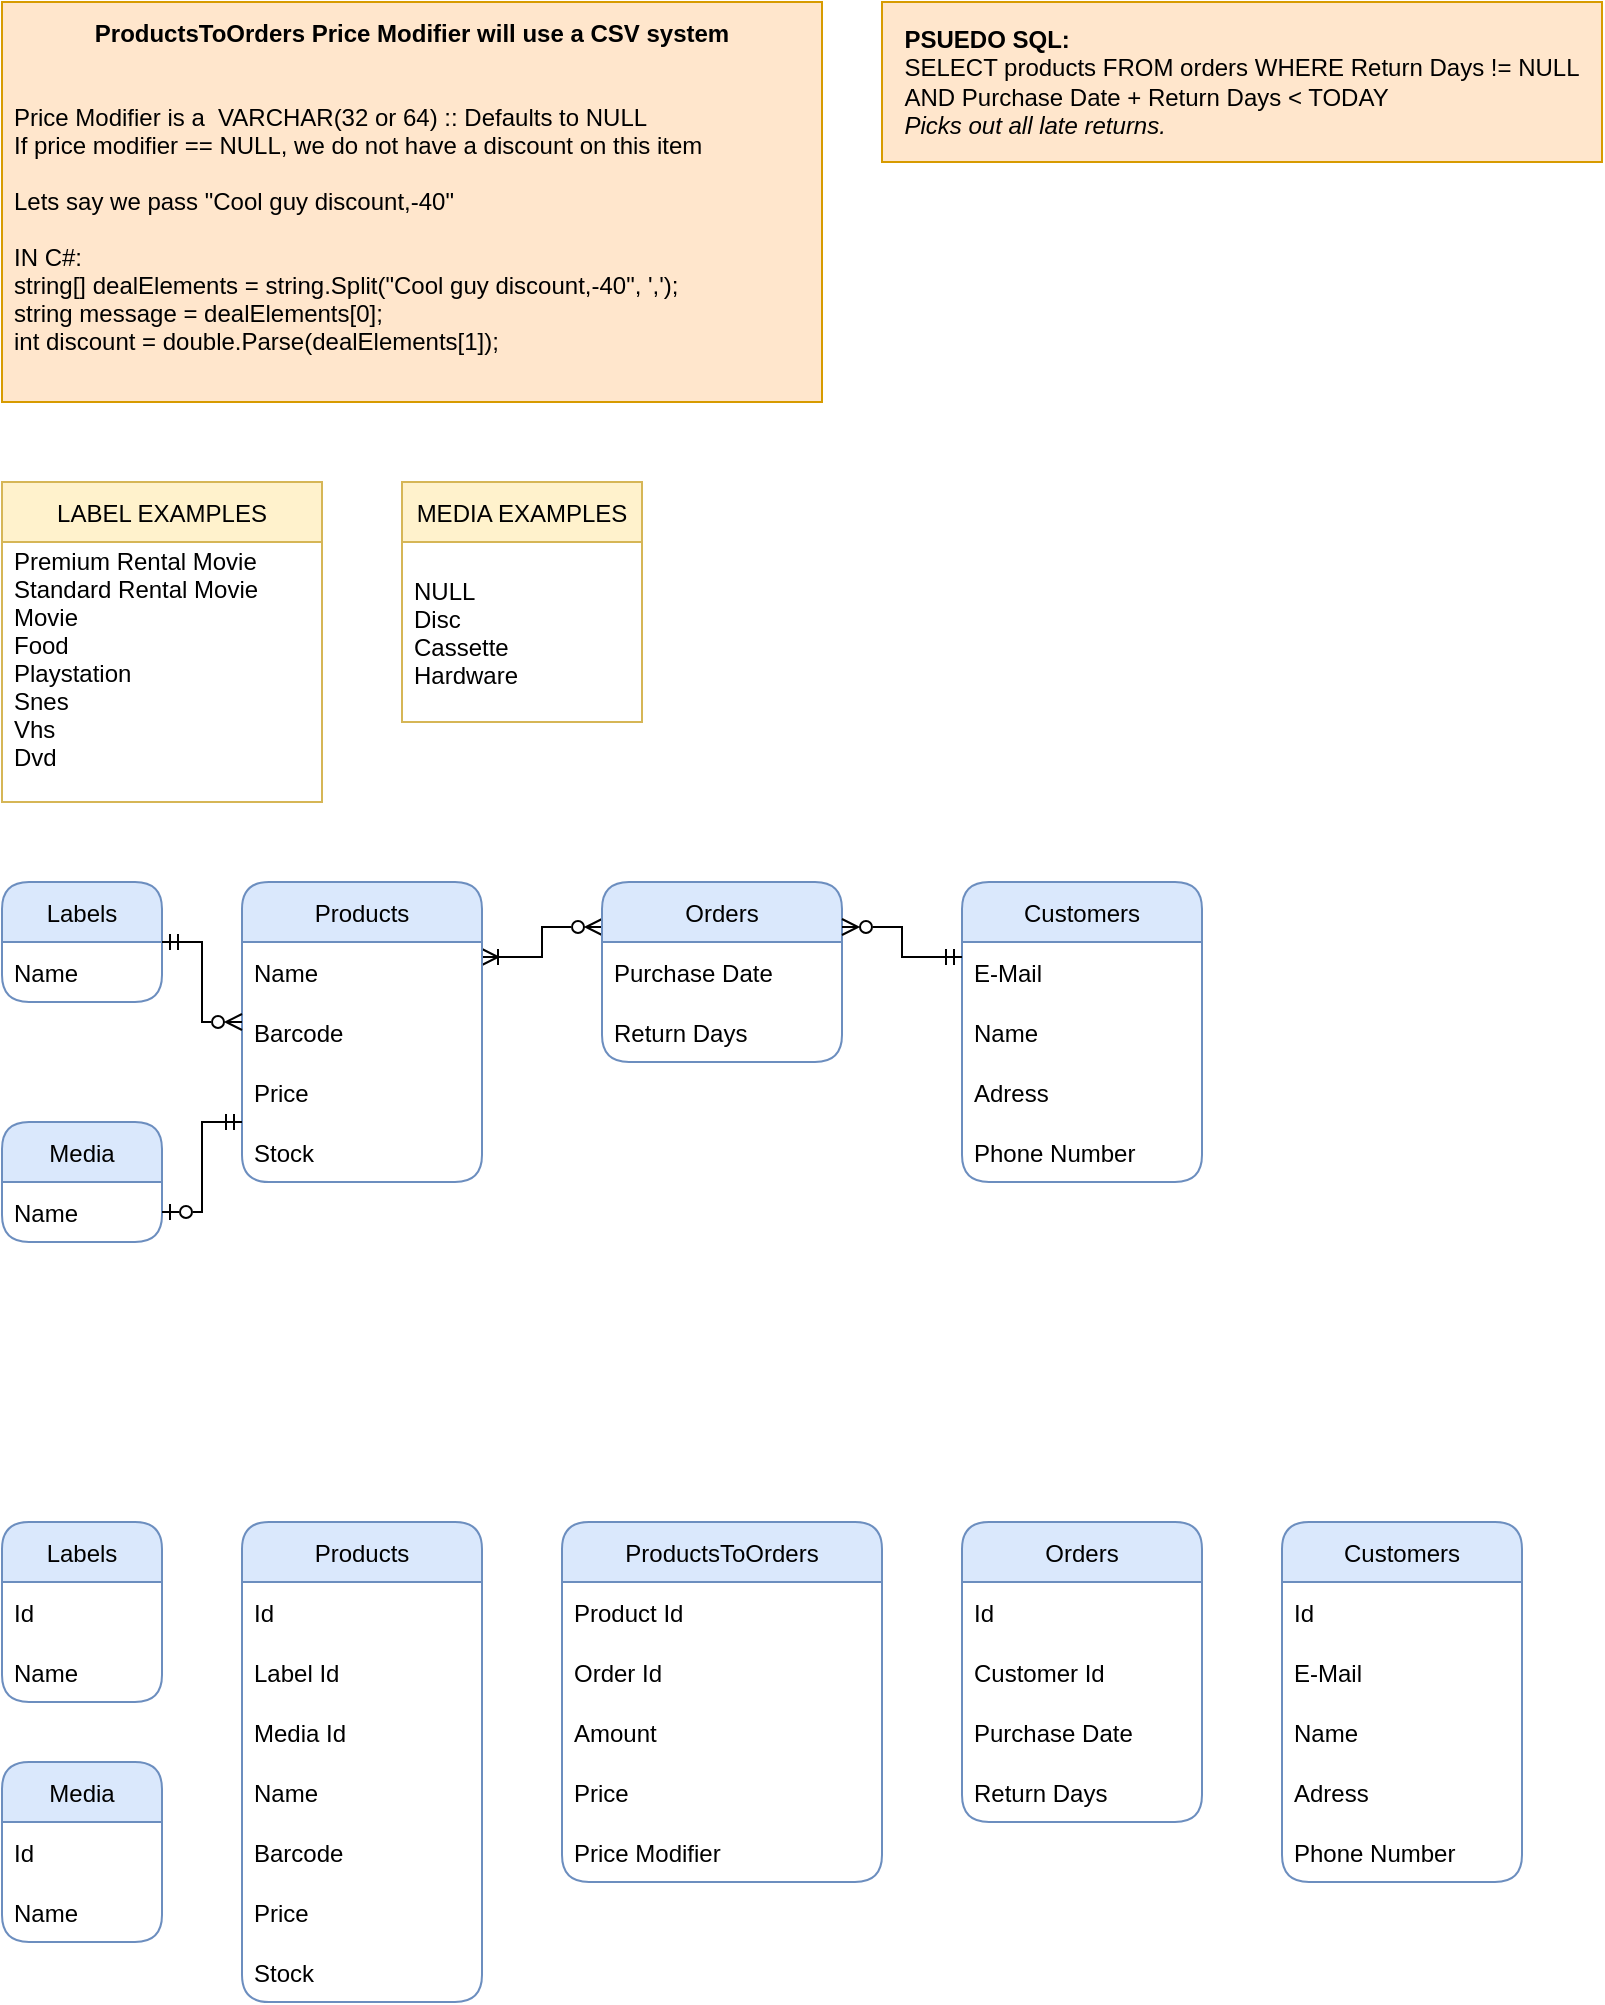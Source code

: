 <mxfile version="20.4.2" type="device"><diagram id="R2lEEEUBdFMjLlhIrx00" name="Page-1"><mxGraphModel dx="1053" dy="1657" grid="1" gridSize="10" guides="1" tooltips="1" connect="1" arrows="1" fold="1" page="1" pageScale="1" pageWidth="850" pageHeight="1100" math="0" shadow="0" extFonts="Permanent Marker^https://fonts.googleapis.com/css?family=Permanent+Marker"><root><mxCell id="0"/><mxCell id="1" parent="0"/><mxCell id="zIyImTLsRmaxrraEfd8e-46" style="edgeStyle=orthogonalEdgeStyle;rounded=0;orthogonalLoop=1;jettySize=auto;html=1;entryX=0;entryY=0.25;entryDx=0;entryDy=0;endArrow=ERzeroToMany;endFill=0;startArrow=ERoneToMany;startFill=0;exitX=1;exitY=0.25;exitDx=0;exitDy=0;" edge="1" parent="1" source="eTsJq0jr0hsVKvjCArwG-15" target="zIyImTLsRmaxrraEfd8e-34"><mxGeometry relative="1" as="geometry"><mxPoint x="440" y="-595.0" as="targetPoint"/></mxGeometry></mxCell><mxCell id="eTsJq0jr0hsVKvjCArwG-15" value="Products" style="swimlane;fontStyle=0;childLayout=stackLayout;horizontal=1;startSize=30;horizontalStack=0;resizeParent=1;resizeParentMax=0;resizeLast=0;collapsible=1;marginBottom=0;rounded=1;fillColor=#dae8fc;strokeColor=#6c8ebf;" parent="1" vertex="1"><mxGeometry x="280" y="-640" width="120" height="150" as="geometry"/></mxCell><mxCell id="zIyImTLsRmaxrraEfd8e-24" value="Name" style="text;strokeColor=none;fillColor=none;align=left;verticalAlign=middle;spacingLeft=4;spacingRight=4;overflow=hidden;points=[[0,0.5],[1,0.5]];portConstraint=eastwest;rotatable=0;rounded=0;" vertex="1" parent="eTsJq0jr0hsVKvjCArwG-15"><mxGeometry y="30" width="120" height="30" as="geometry"/></mxCell><mxCell id="zIyImTLsRmaxrraEfd8e-55" value="Barcode" style="text;strokeColor=none;fillColor=none;align=left;verticalAlign=middle;spacingLeft=4;spacingRight=4;overflow=hidden;points=[[0,0.5],[1,0.5]];portConstraint=eastwest;rotatable=0;rounded=0;" vertex="1" parent="eTsJq0jr0hsVKvjCArwG-15"><mxGeometry y="60" width="120" height="30" as="geometry"/></mxCell><mxCell id="zIyImTLsRmaxrraEfd8e-25" value="Price" style="text;strokeColor=none;fillColor=none;align=left;verticalAlign=middle;spacingLeft=4;spacingRight=4;overflow=hidden;points=[[0,0.5],[1,0.5]];portConstraint=eastwest;rotatable=0;rounded=0;" vertex="1" parent="eTsJq0jr0hsVKvjCArwG-15"><mxGeometry y="90" width="120" height="30" as="geometry"/></mxCell><mxCell id="zIyImTLsRmaxrraEfd8e-52" value="Stock" style="text;strokeColor=none;fillColor=none;align=left;verticalAlign=middle;spacingLeft=4;spacingRight=4;overflow=hidden;points=[[0,0.5],[1,0.5]];portConstraint=eastwest;rotatable=0;rounded=0;" vertex="1" parent="eTsJq0jr0hsVKvjCArwG-15"><mxGeometry y="120" width="120" height="30" as="geometry"/></mxCell><mxCell id="zIyImTLsRmaxrraEfd8e-1" value="LABEL EXAMPLES" style="swimlane;fontStyle=0;childLayout=stackLayout;horizontal=1;startSize=30;horizontalStack=0;resizeParent=1;resizeParentMax=0;resizeLast=0;collapsible=1;marginBottom=0;rounded=0;fillColor=#fff2cc;strokeColor=#d6b656;" vertex="1" parent="1"><mxGeometry x="160" y="-840" width="160" height="160" as="geometry"/></mxCell><mxCell id="zIyImTLsRmaxrraEfd8e-3" value="Premium Rental Movie&#xA;Standard Rental Movie&#xA;Movie&#xA;Food&#xA;Playstation&#xA;Snes&#xA;Vhs&#xA;Dvd&#xA;" style="text;strokeColor=none;fillColor=none;align=left;verticalAlign=middle;spacingLeft=4;spacingRight=4;overflow=hidden;points=[[0,0.5],[1,0.5]];portConstraint=eastwest;rotatable=0;rounded=1;" vertex="1" parent="zIyImTLsRmaxrraEfd8e-1"><mxGeometry y="30" width="160" height="130" as="geometry"/></mxCell><mxCell id="zIyImTLsRmaxrraEfd8e-4" value="Labels" style="swimlane;fontStyle=0;childLayout=stackLayout;horizontal=1;startSize=30;horizontalStack=0;resizeParent=1;resizeParentMax=0;resizeLast=0;collapsible=1;marginBottom=0;rounded=1;fillColor=#dae8fc;strokeColor=#6c8ebf;" vertex="1" parent="1"><mxGeometry x="160" y="-640" width="80" height="60" as="geometry"/></mxCell><mxCell id="zIyImTLsRmaxrraEfd8e-37" value="Name" style="text;strokeColor=none;fillColor=none;align=left;verticalAlign=middle;spacingLeft=4;spacingRight=4;overflow=hidden;points=[[0,0.5],[1,0.5]];portConstraint=eastwest;rotatable=0;rounded=0;" vertex="1" parent="zIyImTLsRmaxrraEfd8e-4"><mxGeometry y="30" width="80" height="30" as="geometry"/></mxCell><mxCell id="zIyImTLsRmaxrraEfd8e-34" value="Orders" style="swimlane;fontStyle=0;childLayout=stackLayout;horizontal=1;startSize=30;horizontalStack=0;resizeParent=1;resizeParentMax=0;resizeLast=0;collapsible=1;marginBottom=0;rounded=1;fillColor=#dae8fc;strokeColor=#6c8ebf;" vertex="1" parent="1"><mxGeometry x="460" y="-640" width="120" height="90" as="geometry"/></mxCell><mxCell id="zIyImTLsRmaxrraEfd8e-28" value="Purchase Date" style="text;strokeColor=none;fillColor=none;align=left;verticalAlign=middle;spacingLeft=4;spacingRight=4;overflow=hidden;points=[[0,0.5],[1,0.5]];portConstraint=eastwest;rotatable=0;rounded=0;" vertex="1" parent="zIyImTLsRmaxrraEfd8e-34"><mxGeometry y="30" width="120" height="30" as="geometry"/></mxCell><mxCell id="zIyImTLsRmaxrraEfd8e-29" value="Return Days" style="text;strokeColor=none;fillColor=none;align=left;verticalAlign=middle;spacingLeft=4;spacingRight=4;overflow=hidden;points=[[0,0.5],[1,0.5]];portConstraint=eastwest;rotatable=0;rounded=0;" vertex="1" parent="zIyImTLsRmaxrraEfd8e-34"><mxGeometry y="60" width="120" height="30" as="geometry"/></mxCell><mxCell id="zIyImTLsRmaxrraEfd8e-39" value="Customers" style="swimlane;fontStyle=0;childLayout=stackLayout;horizontal=1;startSize=30;horizontalStack=0;resizeParent=1;resizeParentMax=0;resizeLast=0;collapsible=1;marginBottom=0;rounded=1;fillColor=#dae8fc;strokeColor=#6c8ebf;" vertex="1" parent="1"><mxGeometry x="640" y="-640" width="120" height="150" as="geometry"/></mxCell><mxCell id="zIyImTLsRmaxrraEfd8e-58" value="E-Mail" style="text;strokeColor=none;fillColor=none;align=left;verticalAlign=middle;spacingLeft=4;spacingRight=4;overflow=hidden;points=[[0,0.5],[1,0.5]];portConstraint=eastwest;rotatable=0;rounded=0;" vertex="1" parent="zIyImTLsRmaxrraEfd8e-39"><mxGeometry y="30" width="120" height="30" as="geometry"/></mxCell><mxCell id="zIyImTLsRmaxrraEfd8e-41" value="Name" style="text;strokeColor=none;fillColor=none;align=left;verticalAlign=middle;spacingLeft=4;spacingRight=4;overflow=hidden;points=[[0,0.5],[1,0.5]];portConstraint=eastwest;rotatable=0;rounded=0;" vertex="1" parent="zIyImTLsRmaxrraEfd8e-39"><mxGeometry y="60" width="120" height="30" as="geometry"/></mxCell><mxCell id="zIyImTLsRmaxrraEfd8e-42" value="Adress" style="text;strokeColor=none;fillColor=none;align=left;verticalAlign=middle;spacingLeft=4;spacingRight=4;overflow=hidden;points=[[0,0.5],[1,0.5]];portConstraint=eastwest;rotatable=0;rounded=0;" vertex="1" parent="zIyImTLsRmaxrraEfd8e-39"><mxGeometry y="90" width="120" height="30" as="geometry"/></mxCell><mxCell id="zIyImTLsRmaxrraEfd8e-43" value="Phone Number" style="text;strokeColor=none;fillColor=none;align=left;verticalAlign=middle;spacingLeft=4;spacingRight=4;overflow=hidden;points=[[0,0.5],[1,0.5]];portConstraint=eastwest;rotatable=0;rounded=0;" vertex="1" parent="zIyImTLsRmaxrraEfd8e-39"><mxGeometry y="120" width="120" height="30" as="geometry"/></mxCell><mxCell id="zIyImTLsRmaxrraEfd8e-47" style="edgeStyle=orthogonalEdgeStyle;rounded=0;orthogonalLoop=1;jettySize=auto;html=1;startArrow=ERzeroToMany;startFill=0;endArrow=ERmandOne;endFill=0;entryX=0;entryY=0.25;entryDx=0;entryDy=0;exitX=1;exitY=0.25;exitDx=0;exitDy=0;" edge="1" parent="1" source="zIyImTLsRmaxrraEfd8e-34" target="zIyImTLsRmaxrraEfd8e-39"><mxGeometry relative="1" as="geometry"><mxPoint x="560" y="-610" as="sourcePoint"/><mxPoint x="620" y="-630" as="targetPoint"/></mxGeometry></mxCell><mxCell id="zIyImTLsRmaxrraEfd8e-51" style="edgeStyle=orthogonalEdgeStyle;rounded=0;orthogonalLoop=1;jettySize=auto;html=1;startArrow=ERzeroToMany;startFill=0;endArrow=ERmandOne;endFill=0;" edge="1" parent="1" source="eTsJq0jr0hsVKvjCArwG-15" target="zIyImTLsRmaxrraEfd8e-4"><mxGeometry relative="1" as="geometry"><mxPoint x="240" y="-595.0" as="sourcePoint"/><Array as="points"><mxPoint x="260" y="-570"/><mxPoint x="260" y="-610"/></Array></mxGeometry></mxCell><mxCell id="zIyImTLsRmaxrraEfd8e-53" value="&lt;div align=&quot;left&quot;&gt;&lt;b&gt;PSUEDO SQL:&lt;/b&gt;&lt;br&gt;&lt;/div&gt;&lt;div align=&quot;left&quot;&gt;SELECT products FROM orders WHERE Return Days != NULL &lt;br&gt;&lt;/div&gt;&lt;div align=&quot;left&quot;&gt;AND Purchase Date + Return Days &amp;lt; TODAY&lt;br&gt;&lt;/div&gt;&lt;div align=&quot;left&quot;&gt;&lt;i&gt;Picks out all late returns.&lt;/i&gt;&lt;br&gt;&lt;/div&gt;" style="rounded=0;whiteSpace=wrap;html=1;fillColor=#ffe6cc;strokeColor=#d79b00;align=center;" vertex="1" parent="1"><mxGeometry x="600" y="-1080" width="360" height="80" as="geometry"/></mxCell><mxCell id="zIyImTLsRmaxrraEfd8e-69" value="Media" style="swimlane;fontStyle=0;childLayout=stackLayout;horizontal=1;startSize=30;horizontalStack=0;resizeParent=1;resizeParentMax=0;resizeLast=0;collapsible=1;marginBottom=0;rounded=1;fillColor=#dae8fc;strokeColor=#6c8ebf;" vertex="1" parent="1"><mxGeometry x="160" y="-520" width="80" height="60" as="geometry"/></mxCell><mxCell id="zIyImTLsRmaxrraEfd8e-71" value="Name" style="text;strokeColor=none;fillColor=none;align=left;verticalAlign=middle;spacingLeft=4;spacingRight=4;overflow=hidden;points=[[0,0.5],[1,0.5]];portConstraint=eastwest;rotatable=0;rounded=0;" vertex="1" parent="zIyImTLsRmaxrraEfd8e-69"><mxGeometry y="30" width="80" height="30" as="geometry"/></mxCell><mxCell id="zIyImTLsRmaxrraEfd8e-72" value="MEDIA EXAMPLES" style="swimlane;fontStyle=0;childLayout=stackLayout;horizontal=1;startSize=30;horizontalStack=0;resizeParent=1;resizeParentMax=0;resizeLast=0;collapsible=1;marginBottom=0;rounded=0;fillColor=#fff2cc;strokeColor=#d6b656;" vertex="1" parent="1"><mxGeometry x="360" y="-840" width="120" height="120" as="geometry"/></mxCell><mxCell id="zIyImTLsRmaxrraEfd8e-73" value="NULL&#xA;Disc&#xA;Cassette&#xA;Hardware" style="text;strokeColor=none;fillColor=none;align=left;verticalAlign=middle;spacingLeft=4;spacingRight=4;overflow=hidden;points=[[0,0.5],[1,0.5]];portConstraint=eastwest;rotatable=0;rounded=1;" vertex="1" parent="zIyImTLsRmaxrraEfd8e-72"><mxGeometry y="30" width="120" height="90" as="geometry"/></mxCell><mxCell id="zIyImTLsRmaxrraEfd8e-74" style="edgeStyle=orthogonalEdgeStyle;rounded=0;orthogonalLoop=1;jettySize=auto;html=1;startArrow=ERzeroToOne;startFill=0;endArrow=ERmandOne;endFill=0;" edge="1" parent="1" target="eTsJq0jr0hsVKvjCArwG-15"><mxGeometry relative="1" as="geometry"><mxPoint x="240" y="-475" as="sourcePoint"/><Array as="points"><mxPoint x="260" y="-475"/><mxPoint x="260" y="-520"/></Array></mxGeometry></mxCell><mxCell id="zIyImTLsRmaxrraEfd8e-108" value="Products" style="swimlane;fontStyle=0;childLayout=stackLayout;horizontal=1;startSize=30;horizontalStack=0;resizeParent=1;resizeParentMax=0;resizeLast=0;collapsible=1;marginBottom=0;rounded=1;fillColor=#dae8fc;strokeColor=#6c8ebf;" vertex="1" parent="1"><mxGeometry x="280" y="-320" width="120" height="240" as="geometry"/></mxCell><mxCell id="zIyImTLsRmaxrraEfd8e-109" value="Id" style="text;strokeColor=none;fillColor=none;align=left;verticalAlign=middle;spacingLeft=4;spacingRight=4;overflow=hidden;points=[[0,0.5],[1,0.5]];portConstraint=eastwest;rotatable=0;rounded=0;" vertex="1" parent="zIyImTLsRmaxrraEfd8e-108"><mxGeometry y="30" width="120" height="30" as="geometry"/></mxCell><mxCell id="zIyImTLsRmaxrraEfd8e-110" value="Label Id" style="text;strokeColor=none;fillColor=none;align=left;verticalAlign=middle;spacingLeft=4;spacingRight=4;overflow=hidden;points=[[0,0.5],[1,0.5]];portConstraint=eastwest;rotatable=0;rounded=0;" vertex="1" parent="zIyImTLsRmaxrraEfd8e-108"><mxGeometry y="60" width="120" height="30" as="geometry"/></mxCell><mxCell id="zIyImTLsRmaxrraEfd8e-111" value="Media Id" style="text;strokeColor=none;fillColor=none;align=left;verticalAlign=middle;spacingLeft=4;spacingRight=4;overflow=hidden;points=[[0,0.5],[1,0.5]];portConstraint=eastwest;rotatable=0;rounded=0;" vertex="1" parent="zIyImTLsRmaxrraEfd8e-108"><mxGeometry y="90" width="120" height="30" as="geometry"/></mxCell><mxCell id="zIyImTLsRmaxrraEfd8e-112" value="Name" style="text;strokeColor=none;fillColor=none;align=left;verticalAlign=middle;spacingLeft=4;spacingRight=4;overflow=hidden;points=[[0,0.5],[1,0.5]];portConstraint=eastwest;rotatable=0;rounded=0;" vertex="1" parent="zIyImTLsRmaxrraEfd8e-108"><mxGeometry y="120" width="120" height="30" as="geometry"/></mxCell><mxCell id="zIyImTLsRmaxrraEfd8e-113" value="Barcode" style="text;strokeColor=none;fillColor=none;align=left;verticalAlign=middle;spacingLeft=4;spacingRight=4;overflow=hidden;points=[[0,0.5],[1,0.5]];portConstraint=eastwest;rotatable=0;rounded=0;" vertex="1" parent="zIyImTLsRmaxrraEfd8e-108"><mxGeometry y="150" width="120" height="30" as="geometry"/></mxCell><mxCell id="zIyImTLsRmaxrraEfd8e-114" value="Price" style="text;strokeColor=none;fillColor=none;align=left;verticalAlign=middle;spacingLeft=4;spacingRight=4;overflow=hidden;points=[[0,0.5],[1,0.5]];portConstraint=eastwest;rotatable=0;rounded=0;" vertex="1" parent="zIyImTLsRmaxrraEfd8e-108"><mxGeometry y="180" width="120" height="30" as="geometry"/></mxCell><mxCell id="zIyImTLsRmaxrraEfd8e-115" value="Stock" style="text;strokeColor=none;fillColor=none;align=left;verticalAlign=middle;spacingLeft=4;spacingRight=4;overflow=hidden;points=[[0,0.5],[1,0.5]];portConstraint=eastwest;rotatable=0;rounded=0;" vertex="1" parent="zIyImTLsRmaxrraEfd8e-108"><mxGeometry y="210" width="120" height="30" as="geometry"/></mxCell><mxCell id="zIyImTLsRmaxrraEfd8e-116" value="Labels" style="swimlane;fontStyle=0;childLayout=stackLayout;horizontal=1;startSize=30;horizontalStack=0;resizeParent=1;resizeParentMax=0;resizeLast=0;collapsible=1;marginBottom=0;rounded=1;fillColor=#dae8fc;strokeColor=#6c8ebf;" vertex="1" parent="1"><mxGeometry x="160" y="-320" width="80" height="90" as="geometry"/></mxCell><mxCell id="zIyImTLsRmaxrraEfd8e-117" value="Id" style="text;strokeColor=none;fillColor=none;align=left;verticalAlign=middle;spacingLeft=4;spacingRight=4;overflow=hidden;points=[[0,0.5],[1,0.5]];portConstraint=eastwest;rotatable=0;rounded=0;" vertex="1" parent="zIyImTLsRmaxrraEfd8e-116"><mxGeometry y="30" width="80" height="30" as="geometry"/></mxCell><mxCell id="zIyImTLsRmaxrraEfd8e-118" value="Name" style="text;strokeColor=none;fillColor=none;align=left;verticalAlign=middle;spacingLeft=4;spacingRight=4;overflow=hidden;points=[[0,0.5],[1,0.5]];portConstraint=eastwest;rotatable=0;rounded=0;" vertex="1" parent="zIyImTLsRmaxrraEfd8e-116"><mxGeometry y="60" width="80" height="30" as="geometry"/></mxCell><mxCell id="zIyImTLsRmaxrraEfd8e-119" value="Orders" style="swimlane;fontStyle=0;childLayout=stackLayout;horizontal=1;startSize=30;horizontalStack=0;resizeParent=1;resizeParentMax=0;resizeLast=0;collapsible=1;marginBottom=0;rounded=1;fillColor=#dae8fc;strokeColor=#6c8ebf;" vertex="1" parent="1"><mxGeometry x="640" y="-320" width="120" height="150" as="geometry"/></mxCell><mxCell id="zIyImTLsRmaxrraEfd8e-120" value="Id" style="text;strokeColor=none;fillColor=none;align=left;verticalAlign=middle;spacingLeft=4;spacingRight=4;overflow=hidden;points=[[0,0.5],[1,0.5]];portConstraint=eastwest;rotatable=0;rounded=0;" vertex="1" parent="zIyImTLsRmaxrraEfd8e-119"><mxGeometry y="30" width="120" height="30" as="geometry"/></mxCell><mxCell id="zIyImTLsRmaxrraEfd8e-134" value="Customer Id" style="text;strokeColor=none;fillColor=none;align=left;verticalAlign=middle;spacingLeft=4;spacingRight=4;overflow=hidden;points=[[0,0.5],[1,0.5]];portConstraint=eastwest;rotatable=0;rounded=0;" vertex="1" parent="zIyImTLsRmaxrraEfd8e-119"><mxGeometry y="60" width="120" height="30" as="geometry"/></mxCell><mxCell id="zIyImTLsRmaxrraEfd8e-121" value="Purchase Date" style="text;strokeColor=none;fillColor=none;align=left;verticalAlign=middle;spacingLeft=4;spacingRight=4;overflow=hidden;points=[[0,0.5],[1,0.5]];portConstraint=eastwest;rotatable=0;rounded=0;" vertex="1" parent="zIyImTLsRmaxrraEfd8e-119"><mxGeometry y="90" width="120" height="30" as="geometry"/></mxCell><mxCell id="zIyImTLsRmaxrraEfd8e-122" value="Return Days" style="text;strokeColor=none;fillColor=none;align=left;verticalAlign=middle;spacingLeft=4;spacingRight=4;overflow=hidden;points=[[0,0.5],[1,0.5]];portConstraint=eastwest;rotatable=0;rounded=0;" vertex="1" parent="zIyImTLsRmaxrraEfd8e-119"><mxGeometry y="120" width="120" height="30" as="geometry"/></mxCell><mxCell id="zIyImTLsRmaxrraEfd8e-124" value="Customers" style="swimlane;fontStyle=0;childLayout=stackLayout;horizontal=1;startSize=30;horizontalStack=0;resizeParent=1;resizeParentMax=0;resizeLast=0;collapsible=1;marginBottom=0;rounded=1;fillColor=#dae8fc;strokeColor=#6c8ebf;" vertex="1" parent="1"><mxGeometry x="800" y="-320" width="120" height="180" as="geometry"/></mxCell><mxCell id="zIyImTLsRmaxrraEfd8e-125" value="Id" style="text;strokeColor=none;fillColor=none;align=left;verticalAlign=middle;spacingLeft=4;spacingRight=4;overflow=hidden;points=[[0,0.5],[1,0.5]];portConstraint=eastwest;rotatable=0;rounded=0;" vertex="1" parent="zIyImTLsRmaxrraEfd8e-124"><mxGeometry y="30" width="120" height="30" as="geometry"/></mxCell><mxCell id="zIyImTLsRmaxrraEfd8e-126" value="E-Mail" style="text;strokeColor=none;fillColor=none;align=left;verticalAlign=middle;spacingLeft=4;spacingRight=4;overflow=hidden;points=[[0,0.5],[1,0.5]];portConstraint=eastwest;rotatable=0;rounded=0;" vertex="1" parent="zIyImTLsRmaxrraEfd8e-124"><mxGeometry y="60" width="120" height="30" as="geometry"/></mxCell><mxCell id="zIyImTLsRmaxrraEfd8e-127" value="Name" style="text;strokeColor=none;fillColor=none;align=left;verticalAlign=middle;spacingLeft=4;spacingRight=4;overflow=hidden;points=[[0,0.5],[1,0.5]];portConstraint=eastwest;rotatable=0;rounded=0;" vertex="1" parent="zIyImTLsRmaxrraEfd8e-124"><mxGeometry y="90" width="120" height="30" as="geometry"/></mxCell><mxCell id="zIyImTLsRmaxrraEfd8e-128" value="Adress" style="text;strokeColor=none;fillColor=none;align=left;verticalAlign=middle;spacingLeft=4;spacingRight=4;overflow=hidden;points=[[0,0.5],[1,0.5]];portConstraint=eastwest;rotatable=0;rounded=0;" vertex="1" parent="zIyImTLsRmaxrraEfd8e-124"><mxGeometry y="120" width="120" height="30" as="geometry"/></mxCell><mxCell id="zIyImTLsRmaxrraEfd8e-129" value="Phone Number" style="text;strokeColor=none;fillColor=none;align=left;verticalAlign=middle;spacingLeft=4;spacingRight=4;overflow=hidden;points=[[0,0.5],[1,0.5]];portConstraint=eastwest;rotatable=0;rounded=0;" vertex="1" parent="zIyImTLsRmaxrraEfd8e-124"><mxGeometry y="150" width="120" height="30" as="geometry"/></mxCell><mxCell id="zIyImTLsRmaxrraEfd8e-131" value="Media" style="swimlane;fontStyle=0;childLayout=stackLayout;horizontal=1;startSize=30;horizontalStack=0;resizeParent=1;resizeParentMax=0;resizeLast=0;collapsible=1;marginBottom=0;rounded=1;fillColor=#dae8fc;strokeColor=#6c8ebf;" vertex="1" parent="1"><mxGeometry x="160" y="-200" width="80" height="90" as="geometry"/></mxCell><mxCell id="zIyImTLsRmaxrraEfd8e-132" value="Id" style="text;strokeColor=none;fillColor=none;align=left;verticalAlign=middle;spacingLeft=4;spacingRight=4;overflow=hidden;points=[[0,0.5],[1,0.5]];portConstraint=eastwest;rotatable=0;rounded=0;" vertex="1" parent="zIyImTLsRmaxrraEfd8e-131"><mxGeometry y="30" width="80" height="30" as="geometry"/></mxCell><mxCell id="zIyImTLsRmaxrraEfd8e-133" value="Name" style="text;strokeColor=none;fillColor=none;align=left;verticalAlign=middle;spacingLeft=4;spacingRight=4;overflow=hidden;points=[[0,0.5],[1,0.5]];portConstraint=eastwest;rotatable=0;rounded=0;" vertex="1" parent="zIyImTLsRmaxrraEfd8e-131"><mxGeometry y="60" width="80" height="30" as="geometry"/></mxCell><mxCell id="zIyImTLsRmaxrraEfd8e-135" value="ProductsToOrders" style="swimlane;fontStyle=0;childLayout=stackLayout;horizontal=1;startSize=30;horizontalStack=0;resizeParent=1;resizeParentMax=0;resizeLast=0;collapsible=1;marginBottom=0;rounded=1;fillColor=#dae8fc;strokeColor=#6c8ebf;" vertex="1" parent="1"><mxGeometry x="440" y="-320" width="160" height="180" as="geometry"/></mxCell><mxCell id="zIyImTLsRmaxrraEfd8e-136" value="Product Id" style="text;strokeColor=none;fillColor=none;align=left;verticalAlign=middle;spacingLeft=4;spacingRight=4;overflow=hidden;points=[[0,0.5],[1,0.5]];portConstraint=eastwest;rotatable=0;rounded=0;" vertex="1" parent="zIyImTLsRmaxrraEfd8e-135"><mxGeometry y="30" width="160" height="30" as="geometry"/></mxCell><mxCell id="zIyImTLsRmaxrraEfd8e-137" value="Order Id" style="text;strokeColor=none;fillColor=none;align=left;verticalAlign=middle;spacingLeft=4;spacingRight=4;overflow=hidden;points=[[0,0.5],[1,0.5]];portConstraint=eastwest;rotatable=0;rounded=0;" vertex="1" parent="zIyImTLsRmaxrraEfd8e-135"><mxGeometry y="60" width="160" height="30" as="geometry"/></mxCell><mxCell id="zIyImTLsRmaxrraEfd8e-141" value="Amount" style="text;strokeColor=none;fillColor=none;align=left;verticalAlign=middle;spacingLeft=4;spacingRight=4;overflow=hidden;points=[[0,0.5],[1,0.5]];portConstraint=eastwest;rotatable=0;rounded=0;" vertex="1" parent="zIyImTLsRmaxrraEfd8e-135"><mxGeometry y="90" width="160" height="30" as="geometry"/></mxCell><mxCell id="zIyImTLsRmaxrraEfd8e-159" value="Price" style="text;strokeColor=none;fillColor=none;align=left;verticalAlign=middle;spacingLeft=4;spacingRight=4;overflow=hidden;points=[[0,0.5],[1,0.5]];portConstraint=eastwest;rotatable=0;rounded=0;" vertex="1" parent="zIyImTLsRmaxrraEfd8e-135"><mxGeometry y="120" width="160" height="30" as="geometry"/></mxCell><mxCell id="zIyImTLsRmaxrraEfd8e-175" value="Price Modifier" style="text;strokeColor=none;fillColor=none;align=left;verticalAlign=middle;spacingLeft=4;spacingRight=4;overflow=hidden;points=[[0,0.5],[1,0.5]];portConstraint=eastwest;rotatable=0;rounded=0;" vertex="1" parent="zIyImTLsRmaxrraEfd8e-135"><mxGeometry y="150" width="160" height="30" as="geometry"/></mxCell><mxCell id="zIyImTLsRmaxrraEfd8e-185" value="" style="rounded=0;whiteSpace=wrap;html=1;fillColor=#ffe6cc;strokeColor=#d79b00;" vertex="1" parent="1"><mxGeometry x="160" y="-1080" width="410" height="200" as="geometry"/></mxCell><mxCell id="zIyImTLsRmaxrraEfd8e-176" value="Price Modifier is a  VARCHAR(32 or 64) :: Defaults to NULL&#xA;If price modifier == NULL, we do not have a discount on this item&#xA;&#xA;Lets say we pass &quot;Cool guy discount,-40&quot;&#xA;&#xA;IN C#:&#xA;string[] dealElements = string.Split(&quot;Cool guy discount,-40&quot;, ',');&#xA;string message = dealElements[0];&#xA;int discount = double.Parse(dealElements[1]);&#xA;" style="text;strokeColor=none;fillColor=none;align=left;verticalAlign=middle;spacingLeft=4;spacingRight=4;overflow=hidden;points=[[0,0.5],[1,0.5]];portConstraint=eastwest;rotatable=0;rounded=0;" vertex="1" parent="1"><mxGeometry x="160" y="-1040" width="410" height="160" as="geometry"/></mxCell><mxCell id="zIyImTLsRmaxrraEfd8e-183" value="ProductsToOrders Price Modifier will use a CSV system" style="text;strokeColor=none;fillColor=none;align=center;verticalAlign=middle;spacingLeft=4;spacingRight=4;overflow=hidden;points=[[0,0.5],[1,0.5]];portConstraint=eastwest;rotatable=0;rounded=0;fontStyle=1" vertex="1" parent="1"><mxGeometry x="160" y="-1080" width="410" height="30" as="geometry"/></mxCell></root></mxGraphModel></diagram></mxfile>